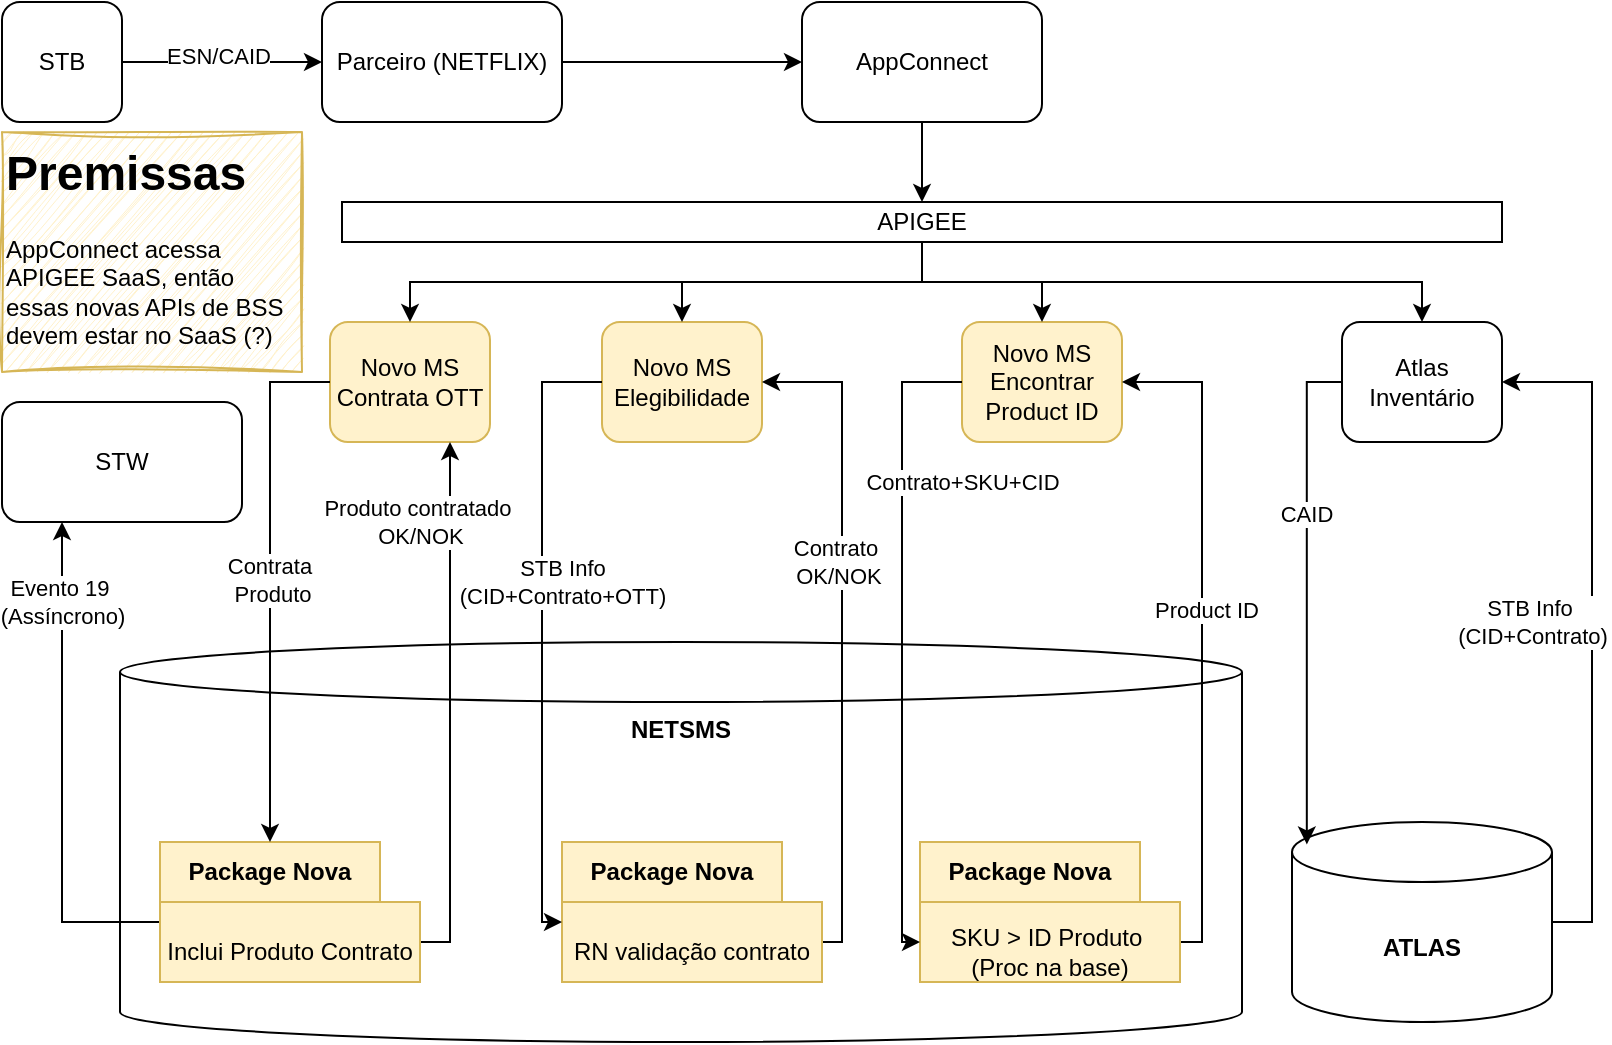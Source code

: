 <mxfile version="26.0.11">
  <diagram name="Página-1" id="kXkVYsWf9OJHEGPrg3_8">
    <mxGraphModel dx="1050" dy="522" grid="1" gridSize="10" guides="1" tooltips="1" connect="1" arrows="1" fold="1" page="1" pageScale="1" pageWidth="827" pageHeight="1169" math="0" shadow="0">
      <root>
        <mxCell id="0" />
        <mxCell id="1" parent="0" />
        <mxCell id="wwhrSut1Y8ac9y-j0grS-5" style="edgeStyle=orthogonalEdgeStyle;rounded=0;orthogonalLoop=1;jettySize=auto;html=1;entryX=0;entryY=0.5;entryDx=0;entryDy=0;" edge="1" parent="1" source="wwhrSut1Y8ac9y-j0grS-1" target="wwhrSut1Y8ac9y-j0grS-2">
          <mxGeometry relative="1" as="geometry" />
        </mxCell>
        <mxCell id="wwhrSut1Y8ac9y-j0grS-6" value="ESN/CAID" style="edgeLabel;html=1;align=center;verticalAlign=middle;resizable=0;points=[];" vertex="1" connectable="0" parent="wwhrSut1Y8ac9y-j0grS-5">
          <mxGeometry x="-0.05" y="3" relative="1" as="geometry">
            <mxPoint as="offset" />
          </mxGeometry>
        </mxCell>
        <mxCell id="wwhrSut1Y8ac9y-j0grS-1" value="STB" style="rounded=1;whiteSpace=wrap;html=1;" vertex="1" parent="1">
          <mxGeometry x="20" y="20" width="60" height="60" as="geometry" />
        </mxCell>
        <mxCell id="wwhrSut1Y8ac9y-j0grS-7" style="edgeStyle=orthogonalEdgeStyle;rounded=0;orthogonalLoop=1;jettySize=auto;html=1;entryX=0;entryY=0.5;entryDx=0;entryDy=0;" edge="1" parent="1" source="wwhrSut1Y8ac9y-j0grS-2" target="wwhrSut1Y8ac9y-j0grS-4">
          <mxGeometry relative="1" as="geometry" />
        </mxCell>
        <mxCell id="wwhrSut1Y8ac9y-j0grS-2" value="Parceiro (NETFLIX)" style="rounded=1;whiteSpace=wrap;html=1;" vertex="1" parent="1">
          <mxGeometry x="180" y="20" width="120" height="60" as="geometry" />
        </mxCell>
        <mxCell id="wwhrSut1Y8ac9y-j0grS-16" style="edgeStyle=orthogonalEdgeStyle;rounded=0;orthogonalLoop=1;jettySize=auto;html=1;entryX=0.5;entryY=0;entryDx=0;entryDy=0;" edge="1" parent="1" source="wwhrSut1Y8ac9y-j0grS-4" target="wwhrSut1Y8ac9y-j0grS-15">
          <mxGeometry relative="1" as="geometry" />
        </mxCell>
        <mxCell id="wwhrSut1Y8ac9y-j0grS-4" value="AppConnect" style="rounded=1;whiteSpace=wrap;html=1;" vertex="1" parent="1">
          <mxGeometry x="420" y="20" width="120" height="60" as="geometry" />
        </mxCell>
        <mxCell id="wwhrSut1Y8ac9y-j0grS-8" value="&lt;h1 style=&quot;margin-top: 0px;&quot;&gt;Premissas&lt;/h1&gt;&lt;p&gt;AppConnect acessa APIGEE SaaS, então essas novas APIs de BSS devem estar no SaaS (?)&lt;/p&gt;" style="text;html=1;whiteSpace=wrap;overflow=hidden;rounded=0;fillColor=#fff2cc;strokeColor=#d6b656;sketch=1;curveFitting=1;jiggle=2;" vertex="1" parent="1">
          <mxGeometry x="20" y="85" width="150" height="120" as="geometry" />
        </mxCell>
        <mxCell id="wwhrSut1Y8ac9y-j0grS-10" value="Novo MS Contrata OTT" style="rounded=1;whiteSpace=wrap;html=1;fillColor=#fff2cc;strokeColor=#d6b656;" vertex="1" parent="1">
          <mxGeometry x="184" y="180" width="80" height="60" as="geometry" />
        </mxCell>
        <mxCell id="wwhrSut1Y8ac9y-j0grS-11" value="Novo MS Elegibilidade" style="rounded=1;whiteSpace=wrap;html=1;fillColor=#fff2cc;strokeColor=#d6b656;" vertex="1" parent="1">
          <mxGeometry x="320" y="180" width="80" height="60" as="geometry" />
        </mxCell>
        <mxCell id="wwhrSut1Y8ac9y-j0grS-12" value="Novo MS Encontrar Product ID" style="rounded=1;whiteSpace=wrap;html=1;fillColor=#fff2cc;strokeColor=#d6b656;" vertex="1" parent="1">
          <mxGeometry x="500" y="180" width="80" height="60" as="geometry" />
        </mxCell>
        <mxCell id="wwhrSut1Y8ac9y-j0grS-13" value="Atlas Inventário" style="rounded=1;whiteSpace=wrap;html=1;" vertex="1" parent="1">
          <mxGeometry x="690" y="180" width="80" height="60" as="geometry" />
        </mxCell>
        <mxCell id="wwhrSut1Y8ac9y-j0grS-17" style="edgeStyle=orthogonalEdgeStyle;rounded=0;orthogonalLoop=1;jettySize=auto;html=1;entryX=0.5;entryY=0;entryDx=0;entryDy=0;" edge="1" parent="1" source="wwhrSut1Y8ac9y-j0grS-15" target="wwhrSut1Y8ac9y-j0grS-10">
          <mxGeometry relative="1" as="geometry" />
        </mxCell>
        <mxCell id="wwhrSut1Y8ac9y-j0grS-18" style="edgeStyle=orthogonalEdgeStyle;rounded=0;orthogonalLoop=1;jettySize=auto;html=1;entryX=0.5;entryY=0;entryDx=0;entryDy=0;" edge="1" parent="1" source="wwhrSut1Y8ac9y-j0grS-15" target="wwhrSut1Y8ac9y-j0grS-11">
          <mxGeometry relative="1" as="geometry" />
        </mxCell>
        <mxCell id="wwhrSut1Y8ac9y-j0grS-19" style="edgeStyle=orthogonalEdgeStyle;rounded=0;orthogonalLoop=1;jettySize=auto;html=1;entryX=0.5;entryY=0;entryDx=0;entryDy=0;" edge="1" parent="1" source="wwhrSut1Y8ac9y-j0grS-15" target="wwhrSut1Y8ac9y-j0grS-12">
          <mxGeometry relative="1" as="geometry" />
        </mxCell>
        <mxCell id="wwhrSut1Y8ac9y-j0grS-20" style="edgeStyle=orthogonalEdgeStyle;rounded=0;orthogonalLoop=1;jettySize=auto;html=1;" edge="1" parent="1" source="wwhrSut1Y8ac9y-j0grS-15" target="wwhrSut1Y8ac9y-j0grS-13">
          <mxGeometry relative="1" as="geometry" />
        </mxCell>
        <mxCell id="wwhrSut1Y8ac9y-j0grS-15" value="APIGEE" style="rounded=0;whiteSpace=wrap;html=1;" vertex="1" parent="1">
          <mxGeometry x="190" y="120" width="580" height="20" as="geometry" />
        </mxCell>
        <mxCell id="wwhrSut1Y8ac9y-j0grS-21" value="&lt;b&gt;NETSMS&lt;/b&gt;" style="shape=cylinder3;whiteSpace=wrap;html=1;boundedLbl=1;backgroundOutline=1;size=15;align=center;verticalAlign=top;" vertex="1" parent="1">
          <mxGeometry x="79" y="340" width="561" height="200" as="geometry" />
        </mxCell>
        <mxCell id="wwhrSut1Y8ac9y-j0grS-29" style="edgeStyle=orthogonalEdgeStyle;rounded=0;orthogonalLoop=1;jettySize=auto;html=1;entryX=0.25;entryY=1;entryDx=0;entryDy=0;exitX=0;exitY=0;exitDx=0;exitDy=40;exitPerimeter=0;" edge="1" parent="1" source="wwhrSut1Y8ac9y-j0grS-22" target="wwhrSut1Y8ac9y-j0grS-28">
          <mxGeometry relative="1" as="geometry" />
        </mxCell>
        <mxCell id="wwhrSut1Y8ac9y-j0grS-30" value="Evento 19&amp;nbsp;&lt;div&gt;(Assíncrono)&lt;/div&gt;" style="edgeLabel;html=1;align=center;verticalAlign=middle;resizable=0;points=[];" vertex="1" connectable="0" parent="wwhrSut1Y8ac9y-j0grS-29">
          <mxGeometry x="0.159" relative="1" as="geometry">
            <mxPoint y="-65" as="offset" />
          </mxGeometry>
        </mxCell>
        <mxCell id="wwhrSut1Y8ac9y-j0grS-33" style="edgeStyle=orthogonalEdgeStyle;rounded=0;orthogonalLoop=1;jettySize=auto;html=1;entryX=0.75;entryY=1;entryDx=0;entryDy=0;exitX=0;exitY=0;exitDx=130;exitDy=50;exitPerimeter=0;" edge="1" parent="1" source="wwhrSut1Y8ac9y-j0grS-22" target="wwhrSut1Y8ac9y-j0grS-10">
          <mxGeometry relative="1" as="geometry">
            <Array as="points">
              <mxPoint x="244" y="490" />
            </Array>
          </mxGeometry>
        </mxCell>
        <mxCell id="wwhrSut1Y8ac9y-j0grS-34" value="Produto contratado&amp;nbsp;&lt;div&gt;OK/NOK&lt;/div&gt;" style="edgeLabel;html=1;align=center;verticalAlign=middle;resizable=0;points=[];" vertex="1" connectable="0" parent="wwhrSut1Y8ac9y-j0grS-33">
          <mxGeometry x="0.581" y="3" relative="1" as="geometry">
            <mxPoint x="-12" y="-16" as="offset" />
          </mxGeometry>
        </mxCell>
        <mxCell id="wwhrSut1Y8ac9y-j0grS-22" value="Package Nova" style="shape=folder;fontStyle=1;tabWidth=110;tabHeight=30;tabPosition=left;html=1;boundedLbl=1;labelInHeader=1;container=1;collapsible=0;whiteSpace=wrap;verticalAlign=middle;fillColor=#fff2cc;strokeColor=#d6b656;" vertex="1" parent="1">
          <mxGeometry x="99" y="440" width="130" height="70" as="geometry" />
        </mxCell>
        <mxCell id="wwhrSut1Y8ac9y-j0grS-23" value="Inclui Produto Contrato" style="html=1;strokeColor=none;resizeWidth=1;resizeHeight=1;fillColor=none;part=1;connectable=0;allowArrows=0;deletable=0;whiteSpace=wrap;" vertex="1" parent="wwhrSut1Y8ac9y-j0grS-22">
          <mxGeometry width="130" height="49" relative="1" as="geometry">
            <mxPoint y="30" as="offset" />
          </mxGeometry>
        </mxCell>
        <mxCell id="wwhrSut1Y8ac9y-j0grS-37" style="edgeStyle=orthogonalEdgeStyle;rounded=0;orthogonalLoop=1;jettySize=auto;html=1;entryX=1;entryY=0.5;entryDx=0;entryDy=0;exitX=0;exitY=0;exitDx=130;exitDy=50;exitPerimeter=0;" edge="1" parent="1" source="wwhrSut1Y8ac9y-j0grS-24" target="wwhrSut1Y8ac9y-j0grS-11">
          <mxGeometry relative="1" as="geometry">
            <Array as="points">
              <mxPoint x="440" y="490" />
              <mxPoint x="440" y="210" />
            </Array>
          </mxGeometry>
        </mxCell>
        <mxCell id="wwhrSut1Y8ac9y-j0grS-38" value="Contrato&amp;nbsp;&lt;div&gt;OK/NOK&lt;/div&gt;" style="edgeLabel;html=1;align=center;verticalAlign=middle;resizable=0;points=[];" vertex="1" connectable="0" parent="wwhrSut1Y8ac9y-j0grS-37">
          <mxGeometry x="0.216" y="2" relative="1" as="geometry">
            <mxPoint as="offset" />
          </mxGeometry>
        </mxCell>
        <mxCell id="wwhrSut1Y8ac9y-j0grS-24" value="Package Nova" style="shape=folder;fontStyle=1;tabWidth=110;tabHeight=30;tabPosition=left;html=1;boundedLbl=1;labelInHeader=1;container=1;collapsible=0;whiteSpace=wrap;verticalAlign=middle;fillColor=#fff2cc;strokeColor=#d6b656;" vertex="1" parent="1">
          <mxGeometry x="300" y="440" width="130" height="70" as="geometry" />
        </mxCell>
        <mxCell id="wwhrSut1Y8ac9y-j0grS-25" value="RN validação contrato" style="html=1;strokeColor=none;resizeWidth=1;resizeHeight=1;fillColor=none;part=1;connectable=0;allowArrows=0;deletable=0;whiteSpace=wrap;" vertex="1" parent="wwhrSut1Y8ac9y-j0grS-24">
          <mxGeometry width="130" height="49" relative="1" as="geometry">
            <mxPoint y="30" as="offset" />
          </mxGeometry>
        </mxCell>
        <mxCell id="wwhrSut1Y8ac9y-j0grS-41" style="edgeStyle=orthogonalEdgeStyle;rounded=0;orthogonalLoop=1;jettySize=auto;html=1;entryX=1;entryY=0.5;entryDx=0;entryDy=0;exitX=0;exitY=0;exitDx=130;exitDy=50;exitPerimeter=0;" edge="1" parent="1" source="wwhrSut1Y8ac9y-j0grS-26" target="wwhrSut1Y8ac9y-j0grS-12">
          <mxGeometry relative="1" as="geometry">
            <Array as="points">
              <mxPoint x="620" y="490" />
              <mxPoint x="620" y="210" />
            </Array>
          </mxGeometry>
        </mxCell>
        <mxCell id="wwhrSut1Y8ac9y-j0grS-42" value="Product ID" style="edgeLabel;html=1;align=center;verticalAlign=middle;resizable=0;points=[];" vertex="1" connectable="0" parent="wwhrSut1Y8ac9y-j0grS-41">
          <mxGeometry x="0.073" y="-2" relative="1" as="geometry">
            <mxPoint as="offset" />
          </mxGeometry>
        </mxCell>
        <mxCell id="wwhrSut1Y8ac9y-j0grS-26" value="Package Nova" style="shape=folder;fontStyle=1;tabWidth=110;tabHeight=30;tabPosition=left;html=1;boundedLbl=1;labelInHeader=1;container=1;collapsible=0;whiteSpace=wrap;verticalAlign=middle;fillColor=#fff2cc;strokeColor=#d6b656;" vertex="1" parent="1">
          <mxGeometry x="479" y="440" width="130" height="70" as="geometry" />
        </mxCell>
        <mxCell id="wwhrSut1Y8ac9y-j0grS-27" value="SKU &amp;gt; ID Produto&amp;nbsp;&lt;div&gt;(Proc na base)&lt;/div&gt;" style="html=1;strokeColor=none;resizeWidth=1;resizeHeight=1;fillColor=none;part=1;connectable=0;allowArrows=0;deletable=0;whiteSpace=wrap;" vertex="1" parent="wwhrSut1Y8ac9y-j0grS-26">
          <mxGeometry width="130" height="49" relative="1" as="geometry">
            <mxPoint y="30" as="offset" />
          </mxGeometry>
        </mxCell>
        <mxCell id="wwhrSut1Y8ac9y-j0grS-28" value="STW" style="rounded=1;whiteSpace=wrap;html=1;" vertex="1" parent="1">
          <mxGeometry x="20" y="220" width="120" height="60" as="geometry" />
        </mxCell>
        <mxCell id="wwhrSut1Y8ac9y-j0grS-31" style="edgeStyle=orthogonalEdgeStyle;rounded=0;orthogonalLoop=1;jettySize=auto;html=1;entryX=0;entryY=0;entryDx=55;entryDy=0;entryPerimeter=0;" edge="1" parent="1" source="wwhrSut1Y8ac9y-j0grS-10" target="wwhrSut1Y8ac9y-j0grS-22">
          <mxGeometry relative="1" as="geometry">
            <Array as="points">
              <mxPoint x="154" y="210" />
            </Array>
          </mxGeometry>
        </mxCell>
        <mxCell id="wwhrSut1Y8ac9y-j0grS-32" value="Contrata&amp;nbsp;&lt;div&gt;Produto&lt;/div&gt;" style="edgeLabel;html=1;align=center;verticalAlign=middle;resizable=0;points=[];" vertex="1" connectable="0" parent="wwhrSut1Y8ac9y-j0grS-31">
          <mxGeometry x="-0.011" y="1" relative="1" as="geometry">
            <mxPoint as="offset" />
          </mxGeometry>
        </mxCell>
        <mxCell id="wwhrSut1Y8ac9y-j0grS-35" style="edgeStyle=orthogonalEdgeStyle;rounded=0;orthogonalLoop=1;jettySize=auto;html=1;exitX=0;exitY=0.5;exitDx=0;exitDy=0;entryX=0;entryY=0;entryDx=0;entryDy=40;entryPerimeter=0;" edge="1" parent="1" source="wwhrSut1Y8ac9y-j0grS-11" target="wwhrSut1Y8ac9y-j0grS-24">
          <mxGeometry relative="1" as="geometry">
            <mxPoint x="360" y="440" as="targetPoint" />
            <Array as="points">
              <mxPoint x="290" y="210" />
              <mxPoint x="290" y="480" />
            </Array>
          </mxGeometry>
        </mxCell>
        <mxCell id="wwhrSut1Y8ac9y-j0grS-36" value="STB Info&lt;div&gt;(CID+Contrato+OTT)&lt;/div&gt;" style="edgeLabel;html=1;align=center;verticalAlign=middle;resizable=0;points=[];" vertex="1" connectable="0" parent="wwhrSut1Y8ac9y-j0grS-35">
          <mxGeometry x="-0.005" y="5" relative="1" as="geometry">
            <mxPoint x="5" y="-24" as="offset" />
          </mxGeometry>
        </mxCell>
        <mxCell id="wwhrSut1Y8ac9y-j0grS-39" style="edgeStyle=orthogonalEdgeStyle;rounded=0;orthogonalLoop=1;jettySize=auto;html=1;entryX=0;entryY=0;entryDx=0;entryDy=50;entryPerimeter=0;" edge="1" parent="1" source="wwhrSut1Y8ac9y-j0grS-12" target="wwhrSut1Y8ac9y-j0grS-26">
          <mxGeometry relative="1" as="geometry">
            <Array as="points">
              <mxPoint x="470" y="210" />
              <mxPoint x="470" y="490" />
            </Array>
          </mxGeometry>
        </mxCell>
        <mxCell id="wwhrSut1Y8ac9y-j0grS-40" value="Contrato+SKU+CID" style="edgeLabel;html=1;align=center;verticalAlign=middle;resizable=0;points=[];" vertex="1" connectable="0" parent="wwhrSut1Y8ac9y-j0grS-39">
          <mxGeometry x="-0.576" y="-1" relative="1" as="geometry">
            <mxPoint x="31" y="12" as="offset" />
          </mxGeometry>
        </mxCell>
        <mxCell id="wwhrSut1Y8ac9y-j0grS-46" style="edgeStyle=orthogonalEdgeStyle;rounded=0;orthogonalLoop=1;jettySize=auto;html=1;entryX=1;entryY=0.5;entryDx=0;entryDy=0;exitX=1;exitY=0.5;exitDx=0;exitDy=0;exitPerimeter=0;" edge="1" parent="1" source="wwhrSut1Y8ac9y-j0grS-43" target="wwhrSut1Y8ac9y-j0grS-13">
          <mxGeometry relative="1" as="geometry" />
        </mxCell>
        <mxCell id="wwhrSut1Y8ac9y-j0grS-47" value="STB Info&amp;nbsp;&lt;div&gt;(CID+Contrato)&lt;/div&gt;" style="edgeLabel;html=1;align=center;verticalAlign=middle;resizable=0;points=[];" vertex="1" connectable="0" parent="wwhrSut1Y8ac9y-j0grS-46">
          <mxGeometry x="0.095" relative="1" as="geometry">
            <mxPoint x="-30" y="13" as="offset" />
          </mxGeometry>
        </mxCell>
        <mxCell id="wwhrSut1Y8ac9y-j0grS-43" value="&lt;b&gt;ATLAS&lt;/b&gt;" style="shape=cylinder3;whiteSpace=wrap;html=1;boundedLbl=1;backgroundOutline=1;size=15;" vertex="1" parent="1">
          <mxGeometry x="665" y="430" width="130" height="100" as="geometry" />
        </mxCell>
        <mxCell id="wwhrSut1Y8ac9y-j0grS-44" style="edgeStyle=orthogonalEdgeStyle;rounded=0;orthogonalLoop=1;jettySize=auto;html=1;entryX=0.057;entryY=0.112;entryDx=0;entryDy=0;entryPerimeter=0;" edge="1" parent="1" source="wwhrSut1Y8ac9y-j0grS-13" target="wwhrSut1Y8ac9y-j0grS-43">
          <mxGeometry relative="1" as="geometry">
            <Array as="points">
              <mxPoint x="672" y="210" />
            </Array>
          </mxGeometry>
        </mxCell>
        <mxCell id="wwhrSut1Y8ac9y-j0grS-45" value="CAID" style="edgeLabel;html=1;align=center;verticalAlign=middle;resizable=0;points=[];" vertex="1" connectable="0" parent="wwhrSut1Y8ac9y-j0grS-44">
          <mxGeometry x="-0.331" y="-1" relative="1" as="geometry">
            <mxPoint as="offset" />
          </mxGeometry>
        </mxCell>
      </root>
    </mxGraphModel>
  </diagram>
</mxfile>
